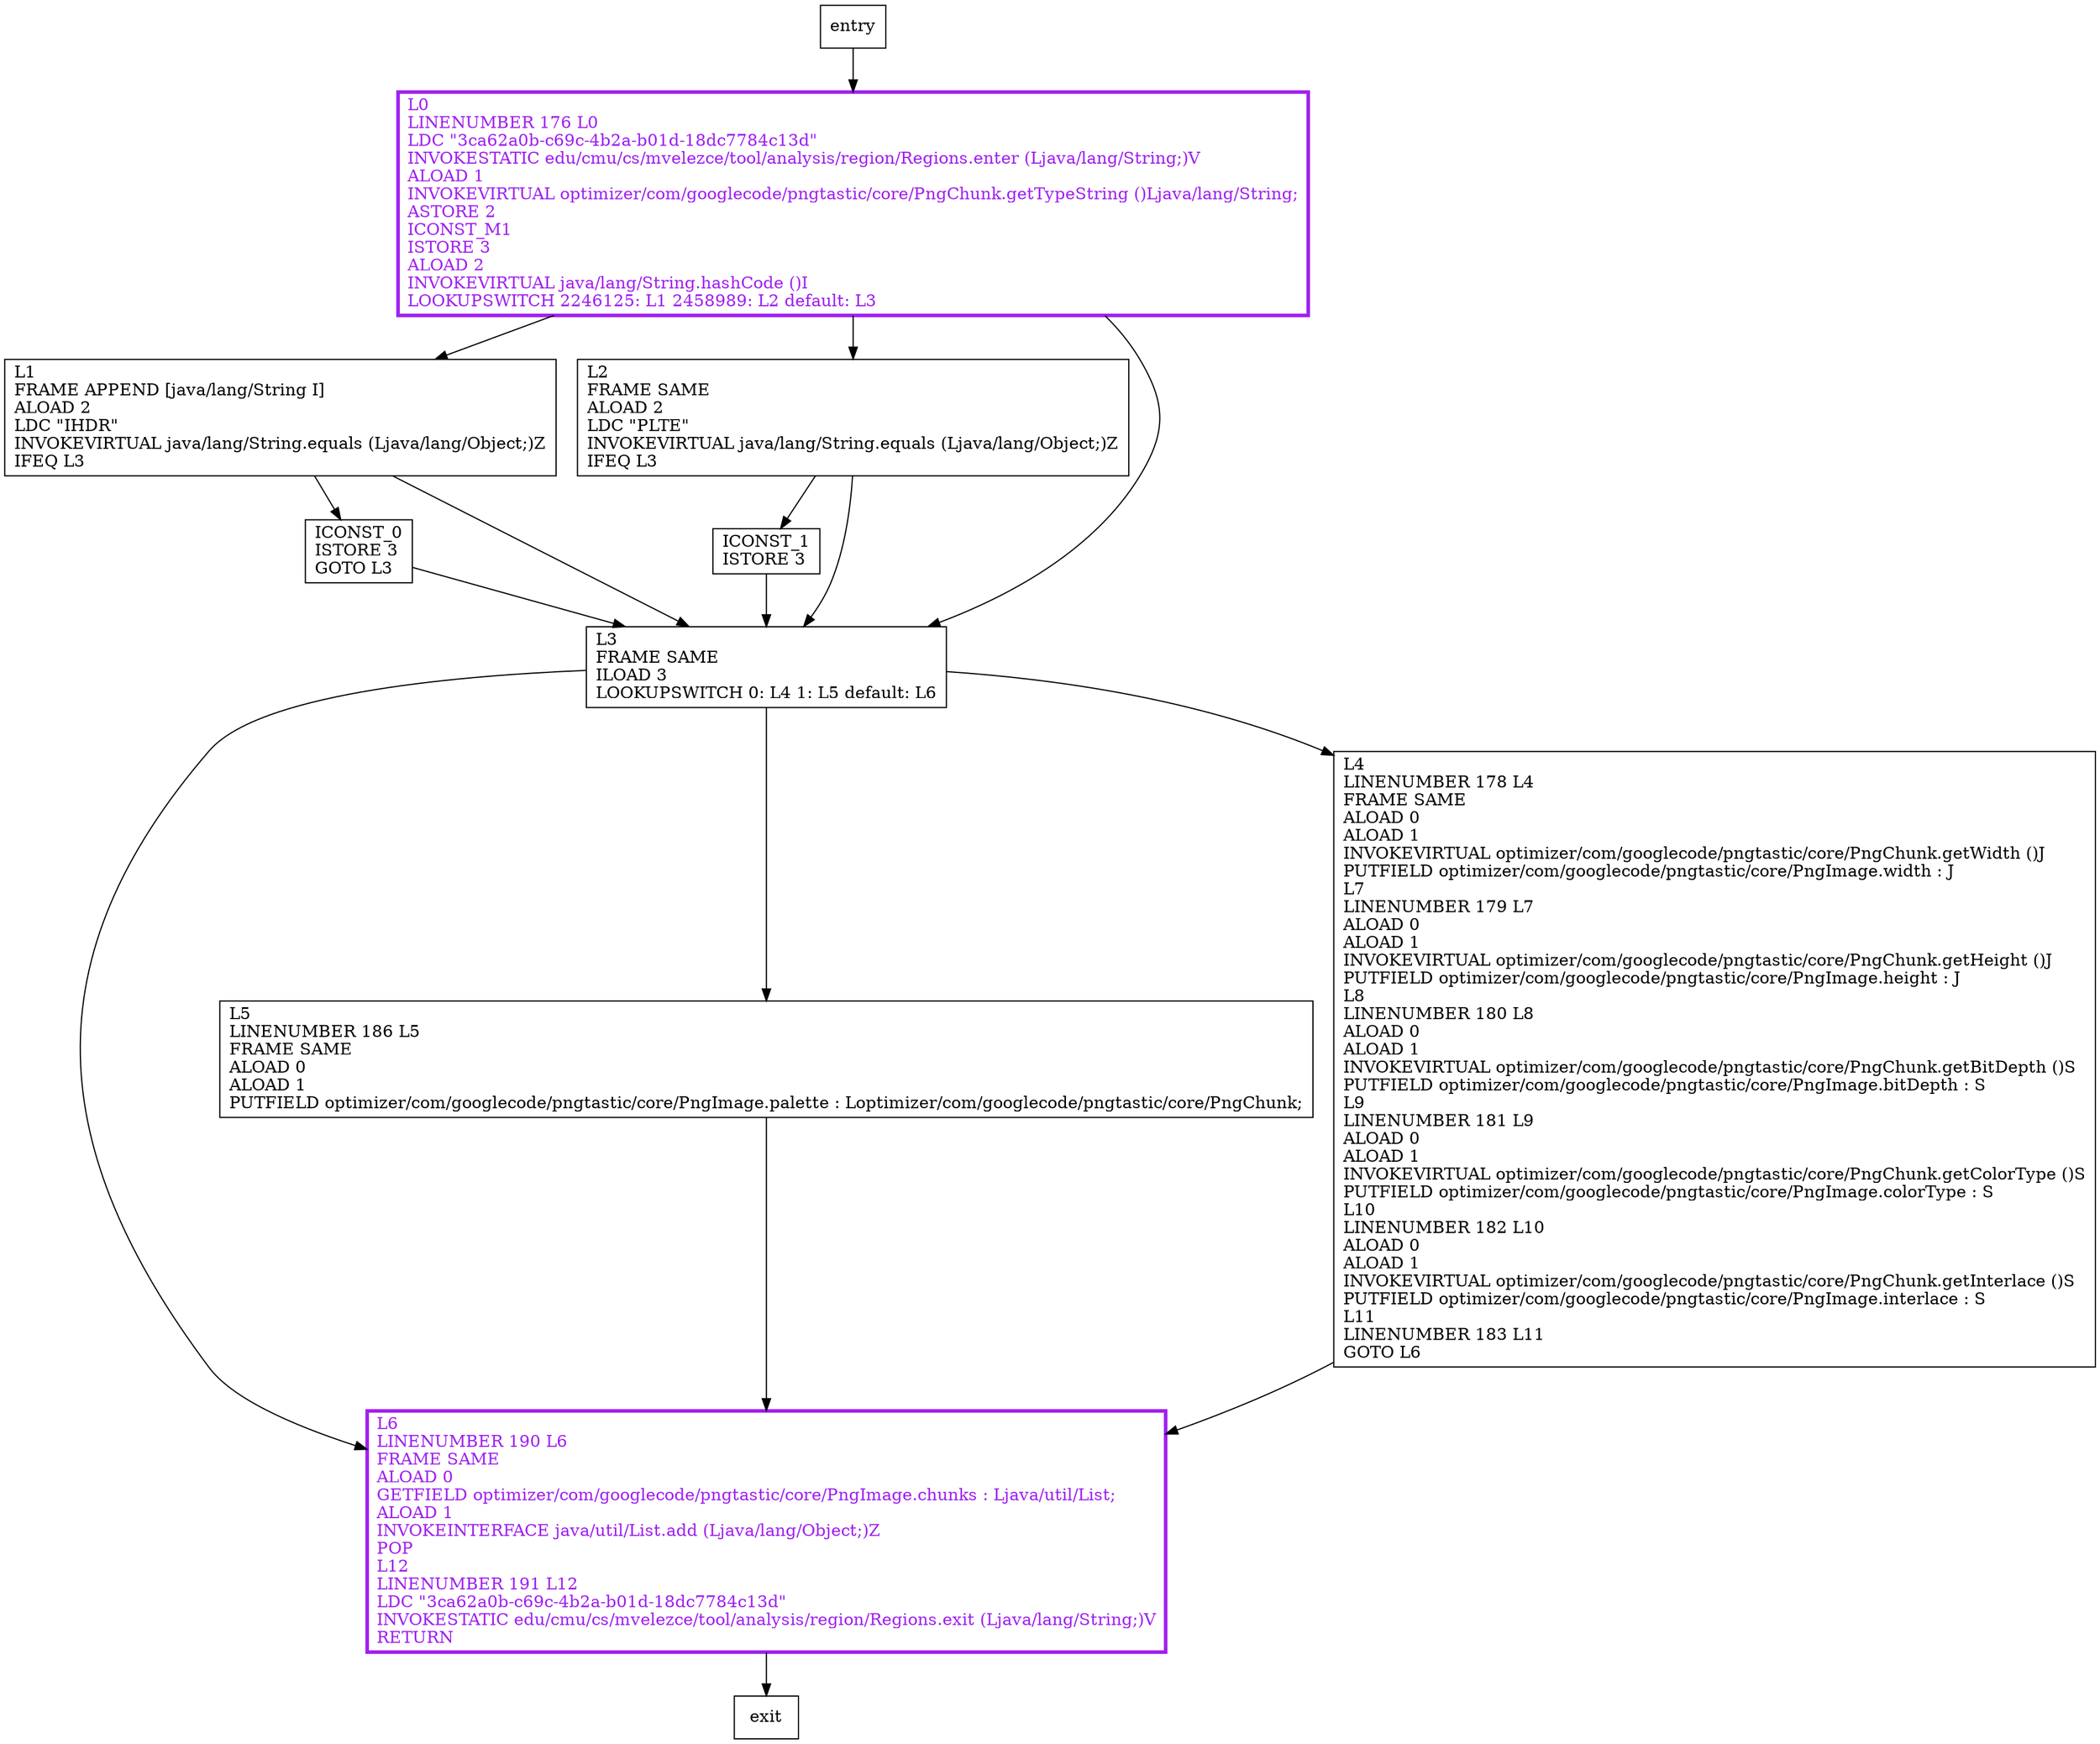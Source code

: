digraph addChunk {
node [shape=record];
1217056322 [label="L0\lLINENUMBER 176 L0\lLDC \"3ca62a0b-c69c-4b2a-b01d-18dc7784c13d\"\lINVOKESTATIC edu/cmu/cs/mvelezce/tool/analysis/region/Regions.enter (Ljava/lang/String;)V\lALOAD 1\lINVOKEVIRTUAL optimizer/com/googlecode/pngtastic/core/PngChunk.getTypeString ()Ljava/lang/String;\lASTORE 2\lICONST_M1\lISTORE 3\lALOAD 2\lINVOKEVIRTUAL java/lang/String.hashCode ()I\lLOOKUPSWITCH
      2246125: L1
      2458989: L2
      default: L3\l"];
427081309 [label="L1\lFRAME APPEND [java/lang/String I]\lALOAD 2\lLDC \"IHDR\"\lINVOKEVIRTUAL java/lang/String.equals (Ljava/lang/Object;)Z\lIFEQ L3\l"];
2042267806 [label="L2\lFRAME SAME\lALOAD 2\lLDC \"PLTE\"\lINVOKEVIRTUAL java/lang/String.equals (Ljava/lang/Object;)Z\lIFEQ L3\l"];
424879391 [label="ICONST_1\lISTORE 3\l"];
636085822 [label="L6\lLINENUMBER 190 L6\lFRAME SAME\lALOAD 0\lGETFIELD optimizer/com/googlecode/pngtastic/core/PngImage.chunks : Ljava/util/List;\lALOAD 1\lINVOKEINTERFACE java/util/List.add (Ljava/lang/Object;)Z\lPOP\lL12\lLINENUMBER 191 L12\lLDC \"3ca62a0b-c69c-4b2a-b01d-18dc7784c13d\"\lINVOKESTATIC edu/cmu/cs/mvelezce/tool/analysis/region/Regions.exit (Ljava/lang/String;)V\lRETURN\l"];
1734127925 [label="ICONST_0\lISTORE 3\lGOTO L3\l"];
1069037880 [label="L3\lFRAME SAME\lILOAD 3\lLOOKUPSWITCH
      0: L4
      1: L5
      default: L6\l"];
183347534 [label="L5\lLINENUMBER 186 L5\lFRAME SAME\lALOAD 0\lALOAD 1\lPUTFIELD optimizer/com/googlecode/pngtastic/core/PngImage.palette : Loptimizer/com/googlecode/pngtastic/core/PngChunk;\l"];
138048613 [label="L4\lLINENUMBER 178 L4\lFRAME SAME\lALOAD 0\lALOAD 1\lINVOKEVIRTUAL optimizer/com/googlecode/pngtastic/core/PngChunk.getWidth ()J\lPUTFIELD optimizer/com/googlecode/pngtastic/core/PngImage.width : J\lL7\lLINENUMBER 179 L7\lALOAD 0\lALOAD 1\lINVOKEVIRTUAL optimizer/com/googlecode/pngtastic/core/PngChunk.getHeight ()J\lPUTFIELD optimizer/com/googlecode/pngtastic/core/PngImage.height : J\lL8\lLINENUMBER 180 L8\lALOAD 0\lALOAD 1\lINVOKEVIRTUAL optimizer/com/googlecode/pngtastic/core/PngChunk.getBitDepth ()S\lPUTFIELD optimizer/com/googlecode/pngtastic/core/PngImage.bitDepth : S\lL9\lLINENUMBER 181 L9\lALOAD 0\lALOAD 1\lINVOKEVIRTUAL optimizer/com/googlecode/pngtastic/core/PngChunk.getColorType ()S\lPUTFIELD optimizer/com/googlecode/pngtastic/core/PngImage.colorType : S\lL10\lLINENUMBER 182 L10\lALOAD 0\lALOAD 1\lINVOKEVIRTUAL optimizer/com/googlecode/pngtastic/core/PngChunk.getInterlace ()S\lPUTFIELD optimizer/com/googlecode/pngtastic/core/PngImage.interlace : S\lL11\lLINENUMBER 183 L11\lGOTO L6\l"];
entry;
exit;
1217056322 -> 427081309;
1217056322 -> 2042267806;
1217056322 -> 1069037880;
427081309 -> 1734127925;
427081309 -> 1069037880;
entry -> 1217056322;
2042267806 -> 424879391;
2042267806 -> 1069037880;
424879391 -> 1069037880;
636085822 -> exit;
1734127925 -> 1069037880;
1069037880 -> 636085822;
1069037880 -> 183347534;
1069037880 -> 138048613;
183347534 -> 636085822;
138048613 -> 636085822;
1217056322[fontcolor="purple", penwidth=3, color="purple"];
636085822[fontcolor="purple", penwidth=3, color="purple"];
}
